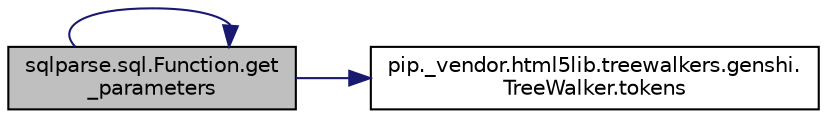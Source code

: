 digraph "sqlparse.sql.Function.get_parameters"
{
 // LATEX_PDF_SIZE
  edge [fontname="Helvetica",fontsize="10",labelfontname="Helvetica",labelfontsize="10"];
  node [fontname="Helvetica",fontsize="10",shape=record];
  rankdir="LR";
  Node1 [label="sqlparse.sql.Function.get\l_parameters",height=0.2,width=0.4,color="black", fillcolor="grey75", style="filled", fontcolor="black",tooltip=" "];
  Node1 -> Node1 [color="midnightblue",fontsize="10",style="solid",fontname="Helvetica"];
  Node1 -> Node2 [color="midnightblue",fontsize="10",style="solid",fontname="Helvetica"];
  Node2 [label="pip._vendor.html5lib.treewalkers.genshi.\lTreeWalker.tokens",height=0.2,width=0.4,color="black", fillcolor="white", style="filled",URL="$db/d04/classpip_1_1__vendor_1_1html5lib_1_1treewalkers_1_1genshi_1_1_tree_walker.html#aaa7cd4013932d988edef6e126ab998a3",tooltip=" "];
}
